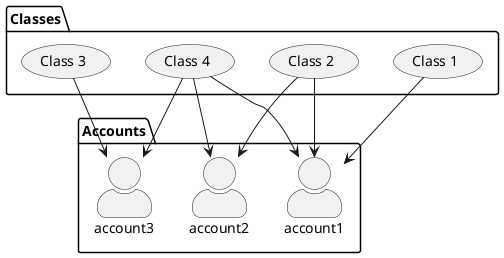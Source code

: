 @startuml
skinparam actorStyle awesome

package Classes {
	usecase "Class 1" as c1
	usecase "Class 2" as c2
	usecase "Class 3" as c3
	usecase "Class 4" as c4
}

package Accounts {
	actor account1 as a1
	actor account2 as a2
	actor account3 as a3
}

c1 --> a1

c2 --> a1
c2 --> a2

c3 --> a3

c4 --> a1
c4 --> a2
c4 --> a3

@enduml
